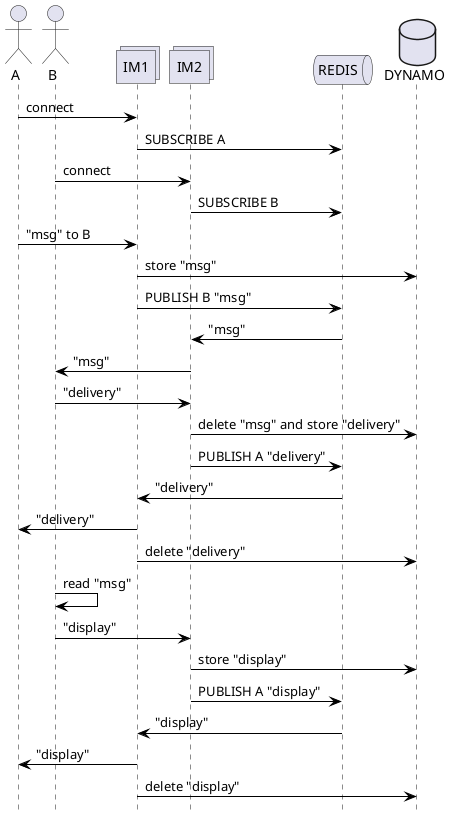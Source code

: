 @startuml callflow
skinparam class {
    BackgroundColor White
    ArrowColor Black
    BorderColor Black
    AttributeIconSize 0
}
'skinparam style strictuml
skinparam stereotypeCBackgroundColor White
skinparam stereotypeIBackgroundColor White
skinparam stereotypeEBackgroundColor White
skinparam stereotypeABackgroundColor White
skinparam linetype ortho

'title "Basic Flow 1-to-1 (PUBSUB))"
hide footbox

actor A
actor B

collections IM1
collections IM2

queue REDIS AS RD

database DYNAMO

A -> IM1 : connect
IM1 -> RD : SUBSCRIBE A

B -> IM2 : connect
IM2 -> RD : SUBSCRIBE B

A -> IM1 : "msg" to B
IM1 -> DYNAMO : store "msg"

IM1 -> RD : PUBLISH B "msg"

RD -> IM2 : "msg"

IM2 -> B : "msg"

B -> IM2 : "delivery"

IM2 -> DYNAMO : delete "msg" and store "delivery"


IM2 -> RD : PUBLISH A "delivery"

RD -> IM1 : "delivery"

IM1 -> A : "delivery"

IM1 -> DYNAMO : delete "delivery"

B -> B : read "msg"

B -> IM2 : "display"

IM2 -> DYNAMO : store "display"

IM2 -> RD : PUBLISH A "display"

RD -> IM1 : "display"

IM1 -> A : "display"

IM1 -> DYNAMO : delete "display"

@enduml


